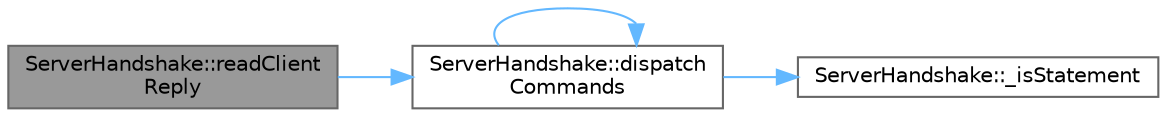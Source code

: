digraph "ServerHandshake::readClientReply"
{
 // INTERACTIVE_SVG=YES
 // LATEX_PDF_SIZE
  bgcolor="transparent";
  edge [fontname=Helvetica,fontsize=10,labelfontname=Helvetica,labelfontsize=10];
  node [fontname=Helvetica,fontsize=10,shape=box,height=0.2,width=0.4];
  rankdir="LR";
  Node1 [id="Node000001",label="ServerHandshake::readClient\lReply",height=0.2,width=0.4,color="gray40", fillcolor="grey60", style="filled", fontcolor="black",tooltip=" "];
  Node1 -> Node2 [id="edge1_Node000001_Node000002",color="steelblue1",style="solid",tooltip=" "];
  Node2 [id="Node000002",label="ServerHandshake::dispatch\lCommands",height=0.2,width=0.4,color="grey40", fillcolor="white", style="filled",URL="$d2/d94/a00716_a7c1cdab61917369873210fc86b3185e5.html#a7c1cdab61917369873210fc86b3185e5",tooltip=" "];
  Node2 -> Node3 [id="edge2_Node000002_Node000003",color="steelblue1",style="solid",tooltip=" "];
  Node3 [id="Node000003",label="ServerHandshake::_isStatement",height=0.2,width=0.4,color="grey40", fillcolor="white", style="filled",URL="$d2/d94/a00716_a0c60ad2ec7a7f3a09e2f6942eed49d97.html#a0c60ad2ec7a7f3a09e2f6942eed49d97",tooltip=" "];
  Node2 -> Node2 [id="edge3_Node000002_Node000002",color="steelblue1",style="solid",tooltip=" "];
}
